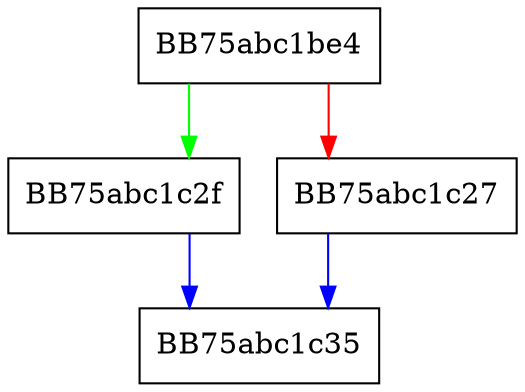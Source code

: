 digraph eIL_mul64f {
  node [shape="box"];
  graph [splines=ortho];
  BB75abc1be4 -> BB75abc1c2f [color="green"];
  BB75abc1be4 -> BB75abc1c27 [color="red"];
  BB75abc1c27 -> BB75abc1c35 [color="blue"];
  BB75abc1c2f -> BB75abc1c35 [color="blue"];
}
